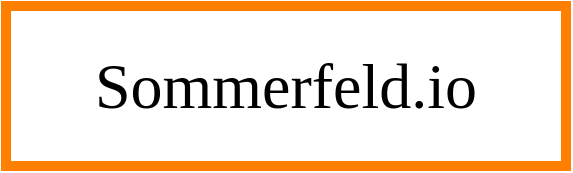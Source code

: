 <mxfile version="20.8.6" type="device"><diagram id="GGZqptYa_rv2fuzHpN4A" name="Seite-1"><mxGraphModel dx="1434" dy="754" grid="1" gridSize="10" guides="1" tooltips="1" connect="1" arrows="1" fold="1" page="1" pageScale="1" pageWidth="827" pageHeight="1169" math="0" shadow="0"><root><mxCell id="0"/><mxCell id="1" parent="0"/><mxCell id="e99FcqBGYev0ktZDi3zb-1" value="Sommerfeld.io" style="rounded=0;whiteSpace=wrap;html=1;fontFamily=Ubuntu;fontSource=https%3A%2F%2Ffonts.googleapis.com%2Fcss%3Ffamily%3DUbuntu;fillColor=none;strokeColor=#FF8000;strokeWidth=5;fontSize=32;" vertex="1" parent="1"><mxGeometry x="40" y="40" width="280" height="80" as="geometry"/></mxCell></root></mxGraphModel></diagram></mxfile>